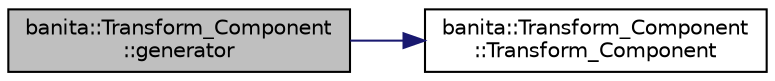 digraph "banita::Transform_Component::generator"
{
 // LATEX_PDF_SIZE
  edge [fontname="Helvetica",fontsize="10",labelfontname="Helvetica",labelfontsize="10"];
  node [fontname="Helvetica",fontsize="10",shape=record];
  rankdir="LR";
  Node9 [label="banita::Transform_Component\l::generator",height=0.2,width=0.4,color="black", fillcolor="grey75", style="filled", fontcolor="black",tooltip="generator of this component"];
  Node9 -> Node10 [color="midnightblue",fontsize="10",style="solid",fontname="Helvetica"];
  Node10 [label="banita::Transform_Component\l::Transform_Component",height=0.2,width=0.4,color="black", fillcolor="white", style="filled",URL="$d8/de9/classbanita_1_1_transform___component.html#af0df15865b1b3576bae0fa9cbdce2669",tooltip="Construct a new Transform_Component object and store the received entity."];
}
